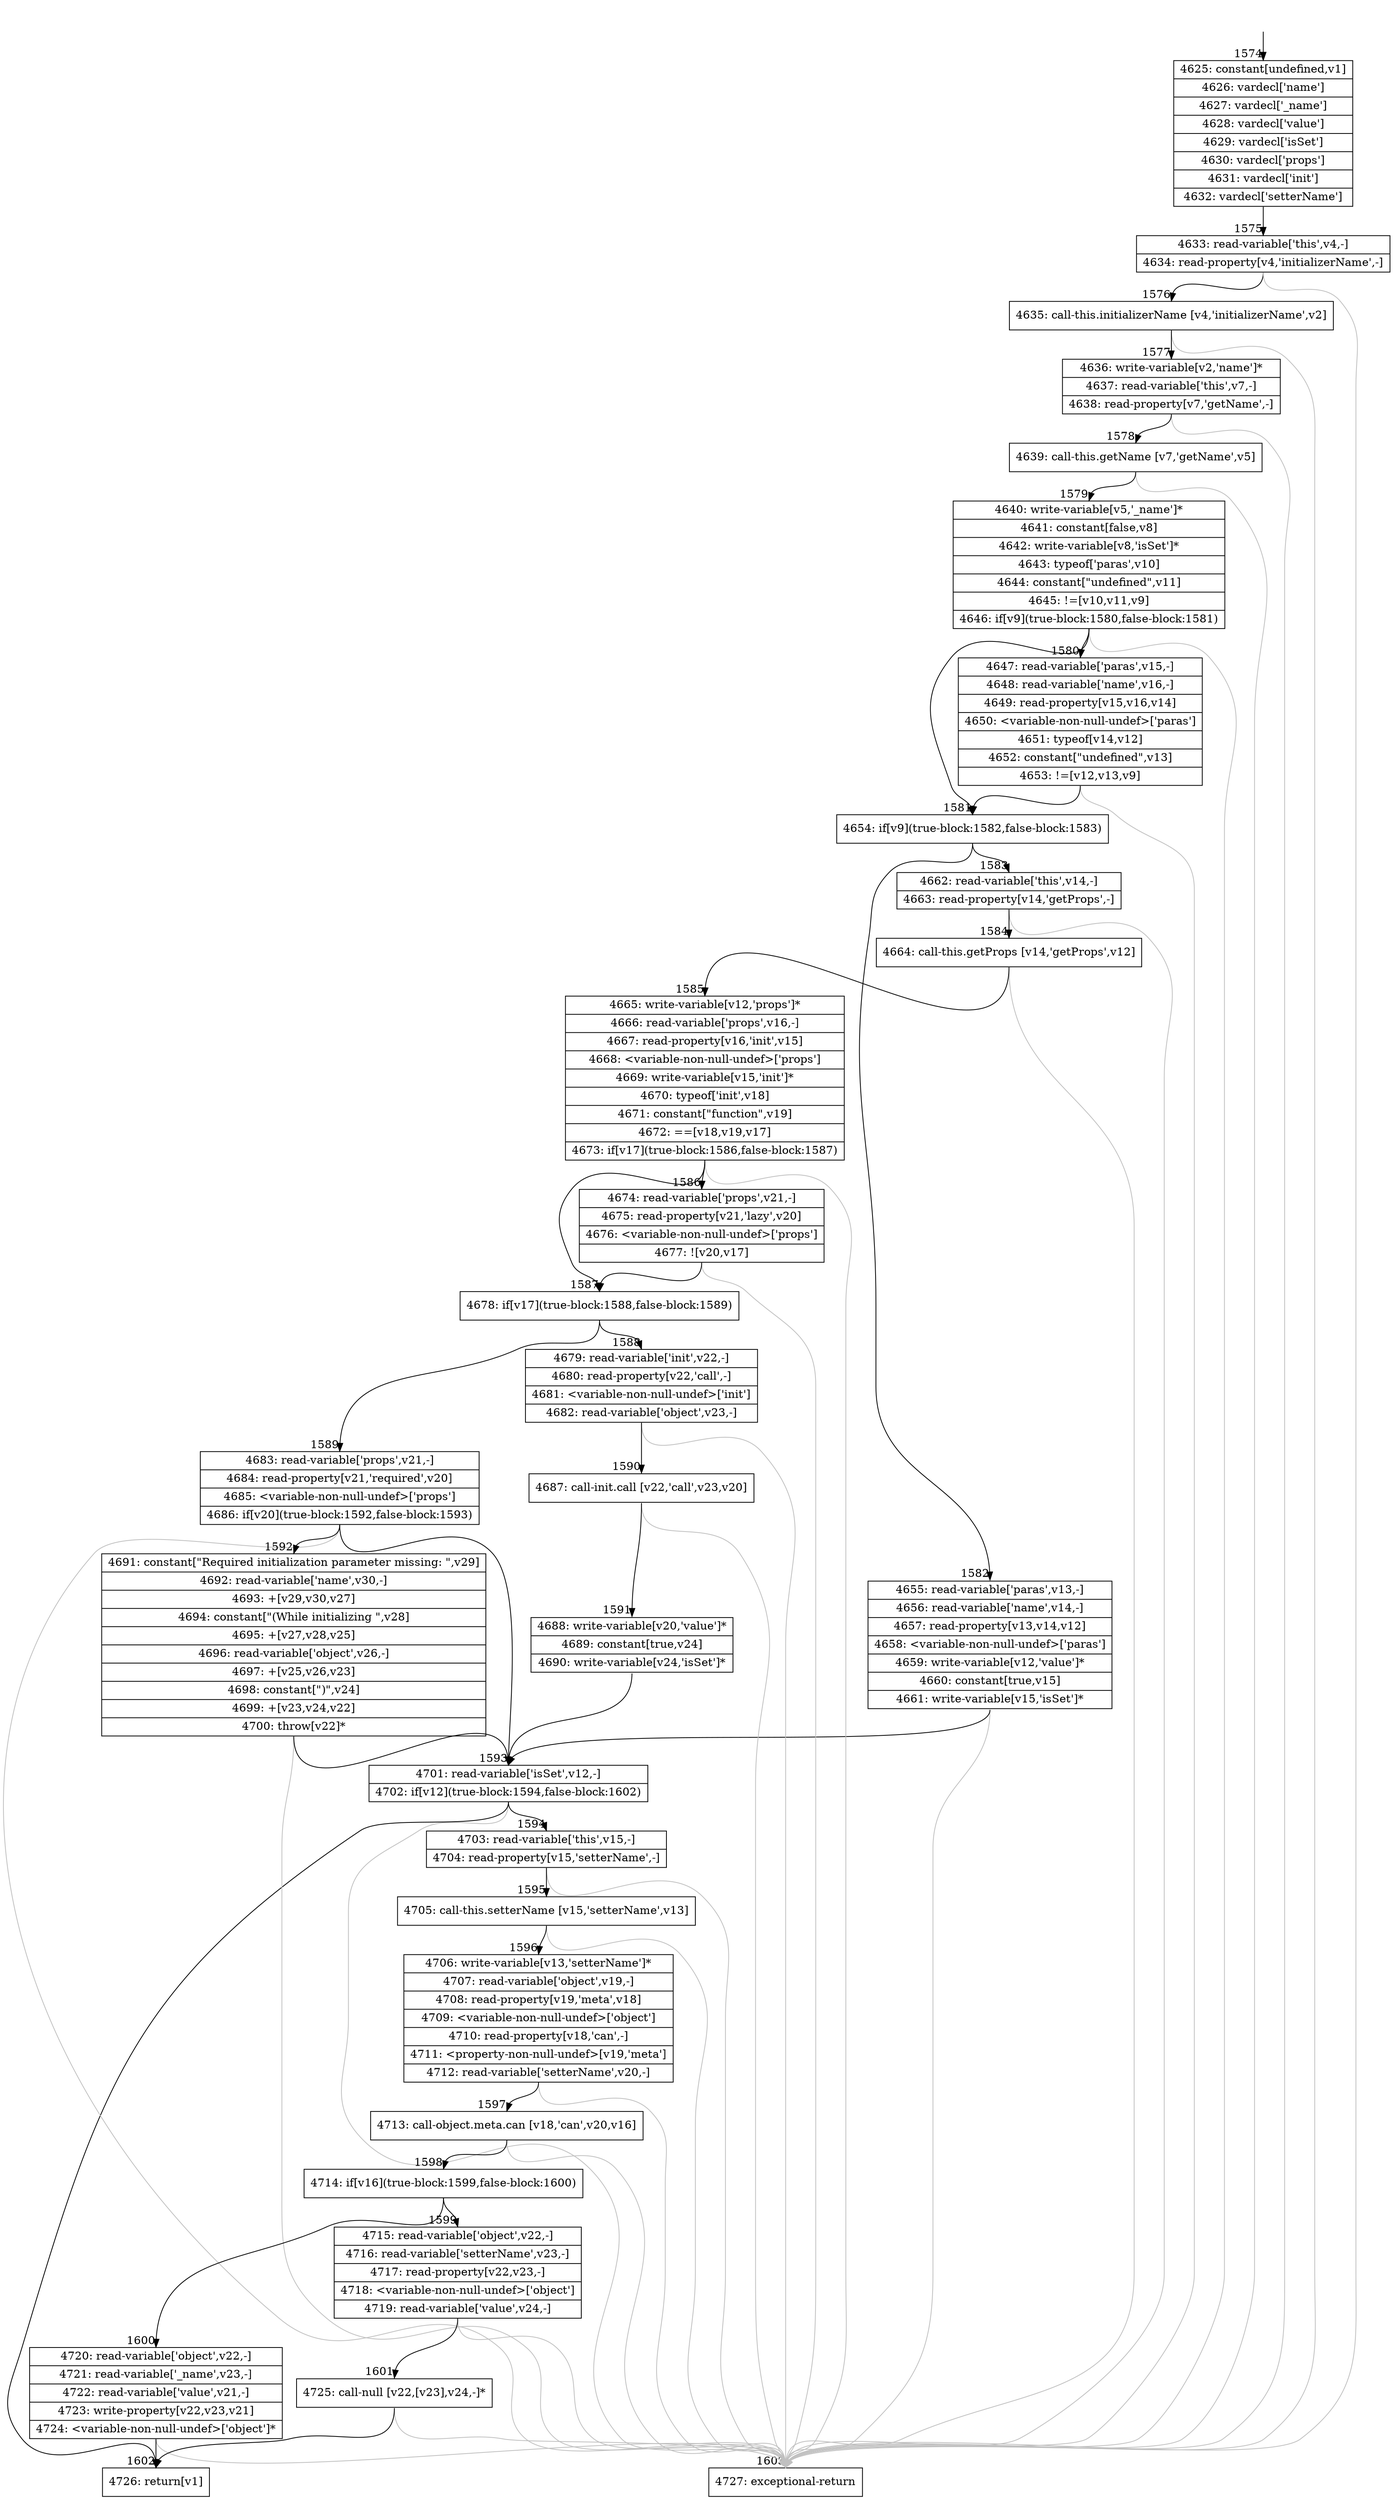 digraph {
rankdir="TD"
BB_entry189[shape=none,label=""];
BB_entry189 -> BB1574 [tailport=s, headport=n, headlabel="    1574"]
BB1574 [shape=record label="{4625: constant[undefined,v1]|4626: vardecl['name']|4627: vardecl['_name']|4628: vardecl['value']|4629: vardecl['isSet']|4630: vardecl['props']|4631: vardecl['init']|4632: vardecl['setterName']}" ] 
BB1574 -> BB1575 [tailport=s, headport=n, headlabel="      1575"]
BB1575 [shape=record label="{4633: read-variable['this',v4,-]|4634: read-property[v4,'initializerName',-]}" ] 
BB1575 -> BB1576 [tailport=s, headport=n, headlabel="      1576"]
BB1575 -> BB1603 [tailport=s, headport=n, color=gray, headlabel="      1603"]
BB1576 [shape=record label="{4635: call-this.initializerName [v4,'initializerName',v2]}" ] 
BB1576 -> BB1577 [tailport=s, headport=n, headlabel="      1577"]
BB1576 -> BB1603 [tailport=s, headport=n, color=gray]
BB1577 [shape=record label="{4636: write-variable[v2,'name']*|4637: read-variable['this',v7,-]|4638: read-property[v7,'getName',-]}" ] 
BB1577 -> BB1578 [tailport=s, headport=n, headlabel="      1578"]
BB1577 -> BB1603 [tailport=s, headport=n, color=gray]
BB1578 [shape=record label="{4639: call-this.getName [v7,'getName',v5]}" ] 
BB1578 -> BB1579 [tailport=s, headport=n, headlabel="      1579"]
BB1578 -> BB1603 [tailport=s, headport=n, color=gray]
BB1579 [shape=record label="{4640: write-variable[v5,'_name']*|4641: constant[false,v8]|4642: write-variable[v8,'isSet']*|4643: typeof['paras',v10]|4644: constant[\"undefined\",v11]|4645: !=[v10,v11,v9]|4646: if[v9](true-block:1580,false-block:1581)}" ] 
BB1579 -> BB1581 [tailport=s, headport=n, headlabel="      1581"]
BB1579 -> BB1580 [tailport=s, headport=n, headlabel="      1580"]
BB1579 -> BB1603 [tailport=s, headport=n, color=gray]
BB1580 [shape=record label="{4647: read-variable['paras',v15,-]|4648: read-variable['name',v16,-]|4649: read-property[v15,v16,v14]|4650: \<variable-non-null-undef\>['paras']|4651: typeof[v14,v12]|4652: constant[\"undefined\",v13]|4653: !=[v12,v13,v9]}" ] 
BB1580 -> BB1581 [tailport=s, headport=n]
BB1580 -> BB1603 [tailport=s, headport=n, color=gray]
BB1581 [shape=record label="{4654: if[v9](true-block:1582,false-block:1583)}" ] 
BB1581 -> BB1582 [tailport=s, headport=n, headlabel="      1582"]
BB1581 -> BB1583 [tailport=s, headport=n, headlabel="      1583"]
BB1582 [shape=record label="{4655: read-variable['paras',v13,-]|4656: read-variable['name',v14,-]|4657: read-property[v13,v14,v12]|4658: \<variable-non-null-undef\>['paras']|4659: write-variable[v12,'value']*|4660: constant[true,v15]|4661: write-variable[v15,'isSet']*}" ] 
BB1582 -> BB1593 [tailport=s, headport=n, headlabel="      1593"]
BB1582 -> BB1603 [tailport=s, headport=n, color=gray]
BB1583 [shape=record label="{4662: read-variable['this',v14,-]|4663: read-property[v14,'getProps',-]}" ] 
BB1583 -> BB1584 [tailport=s, headport=n, headlabel="      1584"]
BB1583 -> BB1603 [tailport=s, headport=n, color=gray]
BB1584 [shape=record label="{4664: call-this.getProps [v14,'getProps',v12]}" ] 
BB1584 -> BB1585 [tailport=s, headport=n, headlabel="      1585"]
BB1584 -> BB1603 [tailport=s, headport=n, color=gray]
BB1585 [shape=record label="{4665: write-variable[v12,'props']*|4666: read-variable['props',v16,-]|4667: read-property[v16,'init',v15]|4668: \<variable-non-null-undef\>['props']|4669: write-variable[v15,'init']*|4670: typeof['init',v18]|4671: constant[\"function\",v19]|4672: ==[v18,v19,v17]|4673: if[v17](true-block:1586,false-block:1587)}" ] 
BB1585 -> BB1587 [tailport=s, headport=n, headlabel="      1587"]
BB1585 -> BB1586 [tailport=s, headport=n, headlabel="      1586"]
BB1585 -> BB1603 [tailport=s, headport=n, color=gray]
BB1586 [shape=record label="{4674: read-variable['props',v21,-]|4675: read-property[v21,'lazy',v20]|4676: \<variable-non-null-undef\>['props']|4677: ![v20,v17]}" ] 
BB1586 -> BB1587 [tailport=s, headport=n]
BB1586 -> BB1603 [tailport=s, headport=n, color=gray]
BB1587 [shape=record label="{4678: if[v17](true-block:1588,false-block:1589)}" ] 
BB1587 -> BB1588 [tailport=s, headport=n, headlabel="      1588"]
BB1587 -> BB1589 [tailport=s, headport=n, headlabel="      1589"]
BB1588 [shape=record label="{4679: read-variable['init',v22,-]|4680: read-property[v22,'call',-]|4681: \<variable-non-null-undef\>['init']|4682: read-variable['object',v23,-]}" ] 
BB1588 -> BB1590 [tailport=s, headport=n, headlabel="      1590"]
BB1588 -> BB1603 [tailport=s, headport=n, color=gray]
BB1589 [shape=record label="{4683: read-variable['props',v21,-]|4684: read-property[v21,'required',v20]|4685: \<variable-non-null-undef\>['props']|4686: if[v20](true-block:1592,false-block:1593)}" ] 
BB1589 -> BB1592 [tailport=s, headport=n, headlabel="      1592"]
BB1589 -> BB1593 [tailport=s, headport=n]
BB1589 -> BB1603 [tailport=s, headport=n, color=gray]
BB1590 [shape=record label="{4687: call-init.call [v22,'call',v23,v20]}" ] 
BB1590 -> BB1591 [tailport=s, headport=n, headlabel="      1591"]
BB1590 -> BB1603 [tailport=s, headport=n, color=gray]
BB1591 [shape=record label="{4688: write-variable[v20,'value']*|4689: constant[true,v24]|4690: write-variable[v24,'isSet']*}" ] 
BB1591 -> BB1593 [tailport=s, headport=n]
BB1592 [shape=record label="{4691: constant[\"Required initialization parameter missing: \",v29]|4692: read-variable['name',v30,-]|4693: +[v29,v30,v27]|4694: constant[\"(While initializing \",v28]|4695: +[v27,v28,v25]|4696: read-variable['object',v26,-]|4697: +[v25,v26,v23]|4698: constant[\")\",v24]|4699: +[v23,v24,v22]|4700: throw[v22]*}" ] 
BB1592 -> BB1593 [tailport=s, headport=n]
BB1592 -> BB1603 [tailport=s, headport=n, color=gray]
BB1593 [shape=record label="{4701: read-variable['isSet',v12,-]|4702: if[v12](true-block:1594,false-block:1602)}" ] 
BB1593 -> BB1594 [tailport=s, headport=n, headlabel="      1594"]
BB1593 -> BB1602 [tailport=s, headport=n, headlabel="      1602"]
BB1593 -> BB1603 [tailport=s, headport=n, color=gray]
BB1594 [shape=record label="{4703: read-variable['this',v15,-]|4704: read-property[v15,'setterName',-]}" ] 
BB1594 -> BB1595 [tailport=s, headport=n, headlabel="      1595"]
BB1594 -> BB1603 [tailport=s, headport=n, color=gray]
BB1595 [shape=record label="{4705: call-this.setterName [v15,'setterName',v13]}" ] 
BB1595 -> BB1596 [tailport=s, headport=n, headlabel="      1596"]
BB1595 -> BB1603 [tailport=s, headport=n, color=gray]
BB1596 [shape=record label="{4706: write-variable[v13,'setterName']*|4707: read-variable['object',v19,-]|4708: read-property[v19,'meta',v18]|4709: \<variable-non-null-undef\>['object']|4710: read-property[v18,'can',-]|4711: \<property-non-null-undef\>[v19,'meta']|4712: read-variable['setterName',v20,-]}" ] 
BB1596 -> BB1597 [tailport=s, headport=n, headlabel="      1597"]
BB1596 -> BB1603 [tailport=s, headport=n, color=gray]
BB1597 [shape=record label="{4713: call-object.meta.can [v18,'can',v20,v16]}" ] 
BB1597 -> BB1598 [tailport=s, headport=n, headlabel="      1598"]
BB1597 -> BB1603 [tailport=s, headport=n, color=gray]
BB1598 [shape=record label="{4714: if[v16](true-block:1599,false-block:1600)}" ] 
BB1598 -> BB1599 [tailport=s, headport=n, headlabel="      1599"]
BB1598 -> BB1600 [tailport=s, headport=n, headlabel="      1600"]
BB1599 [shape=record label="{4715: read-variable['object',v22,-]|4716: read-variable['setterName',v23,-]|4717: read-property[v22,v23,-]|4718: \<variable-non-null-undef\>['object']|4719: read-variable['value',v24,-]}" ] 
BB1599 -> BB1601 [tailport=s, headport=n, headlabel="      1601"]
BB1599 -> BB1603 [tailport=s, headport=n, color=gray]
BB1600 [shape=record label="{4720: read-variable['object',v22,-]|4721: read-variable['_name',v23,-]|4722: read-variable['value',v21,-]|4723: write-property[v22,v23,v21]|4724: \<variable-non-null-undef\>['object']*}" ] 
BB1600 -> BB1602 [tailport=s, headport=n]
BB1600 -> BB1603 [tailport=s, headport=n, color=gray]
BB1601 [shape=record label="{4725: call-null [v22,[v23],v24,-]*}" ] 
BB1601 -> BB1602 [tailport=s, headport=n]
BB1601 -> BB1603 [tailport=s, headport=n, color=gray]
BB1602 [shape=record label="{4726: return[v1]}" ] 
BB1603 [shape=record label="{4727: exceptional-return}" ] 
//#$~ 1841
}
